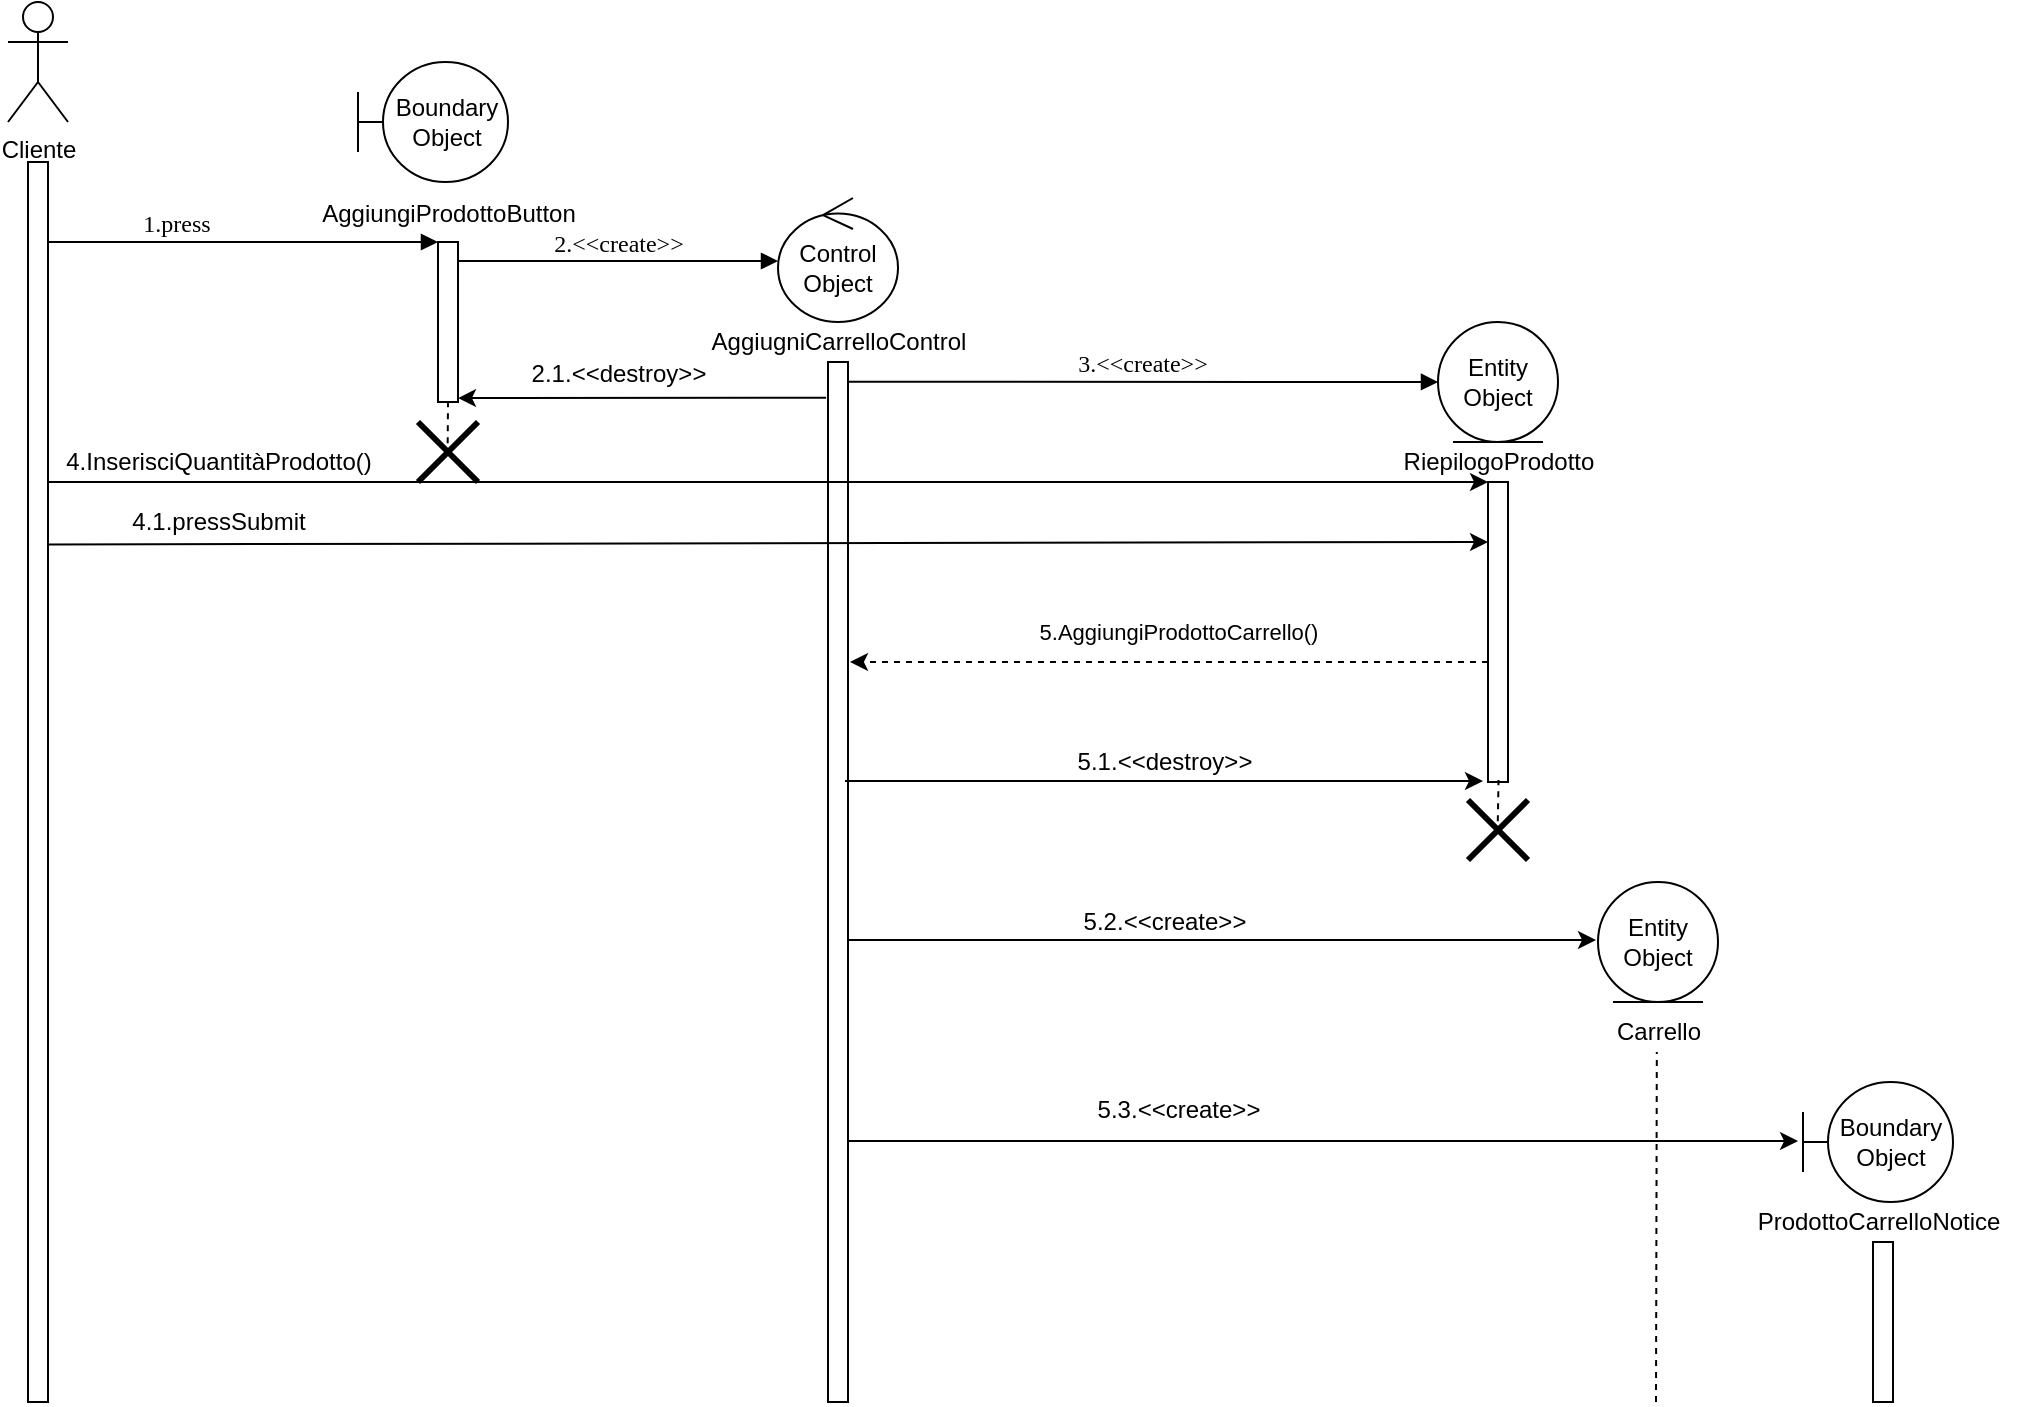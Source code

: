 <mxfile version="13.9.9" type="device"><diagram name="Page-1" id="13e1069c-82ec-6db2-03f1-153e76fe0fe0"><mxGraphModel dx="1024" dy="592" grid="1" gridSize="10" guides="1" tooltips="1" connect="1" arrows="1" fold="1" page="1" pageScale="1" pageWidth="1100" pageHeight="850" background="#ffffff" math="0" shadow="0"><root><mxCell id="0"/><mxCell id="1" parent="0"/><mxCell id="7baba1c4bc27f4b0-11" value="1.press" style="html=1;verticalAlign=bottom;endArrow=block;entryX=0;entryY=0;labelBackgroundColor=none;fontFamily=Verdana;fontSize=12;edgeStyle=elbowEdgeStyle;elbow=vertical;" parent="1" edge="1"><mxGeometry x="-0.345" relative="1" as="geometry"><mxPoint x="85" y="180" as="sourcePoint"/><mxPoint x="280" y="180" as="targetPoint"/><mxPoint as="offset"/></mxGeometry></mxCell><mxCell id="7baba1c4bc27f4b0-14" value="2.&amp;lt;&amp;lt;create&amp;gt;&amp;gt;" style="html=1;verticalAlign=bottom;endArrow=block;labelBackgroundColor=none;fontFamily=Verdana;fontSize=12;edgeStyle=elbowEdgeStyle;elbow=vertical;exitX=0.976;exitY=0.177;exitDx=0;exitDy=0;exitPerimeter=0;entryX=0;entryY=0.54;entryDx=0;entryDy=0;entryPerimeter=0;" parent="1" edge="1"><mxGeometry relative="1" as="geometry"><mxPoint x="289.76" y="189.47" as="sourcePoint"/><mxPoint x="450" y="189.98" as="targetPoint"/></mxGeometry></mxCell><mxCell id="2GDnFUfWNKpUG0hU-QZx-4" value="" style="html=1;points=[];perimeter=orthogonalPerimeter;rounded=0;shadow=0;comic=0;labelBackgroundColor=none;strokeWidth=1;fontFamily=Verdana;fontSize=12;align=center;" parent="1" vertex="1"><mxGeometry x="75" y="140" width="10" height="620" as="geometry"/></mxCell><mxCell id="2GDnFUfWNKpUG0hU-QZx-5" value="Cliente" style="shape=umlActor;verticalLabelPosition=bottom;verticalAlign=top;html=1;outlineConnect=0;" parent="1" vertex="1"><mxGeometry x="65" y="60" width="30" height="60" as="geometry"/></mxCell><mxCell id="2GDnFUfWNKpUG0hU-QZx-8" value="" style="html=1;points=[];perimeter=orthogonalPerimeter;rounded=0;shadow=0;comic=0;labelBackgroundColor=none;strokeWidth=1;fontFamily=Verdana;fontSize=12;align=center;" parent="1" vertex="1"><mxGeometry x="280" y="180" width="10" height="80" as="geometry"/></mxCell><mxCell id="2GDnFUfWNKpUG0hU-QZx-9" value="Boundary Object" style="shape=umlBoundary;whiteSpace=wrap;html=1;" parent="1" vertex="1"><mxGeometry x="240" y="90" width="75" height="60" as="geometry"/></mxCell><mxCell id="2GDnFUfWNKpUG0hU-QZx-10" value="AggiungiProdottoButton" style="text;html=1;align=center;verticalAlign=middle;resizable=0;points=[];autosize=1;" parent="1" vertex="1"><mxGeometry x="215" y="156" width="140" height="20" as="geometry"/></mxCell><mxCell id="2GDnFUfWNKpUG0hU-QZx-15" value="" style="endArrow=none;dashed=1;html=1;entryX=0.5;entryY=1.018;entryDx=0;entryDy=0;entryPerimeter=0;exitX=0.493;exitY=0.554;exitDx=0;exitDy=0;exitPerimeter=0;" parent="1" source="2GDnFUfWNKpUG0hU-QZx-16" edge="1"><mxGeometry width="50" height="50" relative="1" as="geometry"><mxPoint x="260" y="279" as="sourcePoint"/><mxPoint x="285" y="260.26" as="targetPoint"/></mxGeometry></mxCell><mxCell id="2GDnFUfWNKpUG0hU-QZx-16" value="" style="shape=umlDestroy;whiteSpace=wrap;html=1;strokeWidth=3;" parent="1" vertex="1"><mxGeometry x="270" y="270" width="30" height="30" as="geometry"/></mxCell><mxCell id="2GDnFUfWNKpUG0hU-QZx-17" value="" style="html=1;points=[];perimeter=orthogonalPerimeter;rounded=0;shadow=0;comic=0;labelBackgroundColor=none;strokeWidth=1;fontFamily=Verdana;fontSize=12;align=center;" parent="1" vertex="1"><mxGeometry x="475" y="240" width="10" height="520" as="geometry"/></mxCell><mxCell id="2GDnFUfWNKpUG0hU-QZx-18" value="Control Object" style="ellipse;shape=umlControl;whiteSpace=wrap;html=1;" parent="1" vertex="1"><mxGeometry x="450" y="158" width="60" height="62" as="geometry"/></mxCell><mxCell id="2GDnFUfWNKpUG0hU-QZx-19" value="AggiugniCarrelloControl" style="text;html=1;align=center;verticalAlign=middle;resizable=0;points=[];autosize=1;" parent="1" vertex="1"><mxGeometry x="410" y="220" width="140" height="20" as="geometry"/></mxCell><mxCell id="2GDnFUfWNKpUG0hU-QZx-20" value="" style="endArrow=classic;html=1;entryX=0.994;entryY=1.002;entryDx=0;entryDy=0;entryPerimeter=0;" parent="1" edge="1"><mxGeometry width="50" height="50" relative="1" as="geometry"><mxPoint x="474.06" y="257.82" as="sourcePoint"/><mxPoint x="290.0" y="258.04" as="targetPoint"/></mxGeometry></mxCell><mxCell id="2GDnFUfWNKpUG0hU-QZx-25" value="" style="html=1;points=[];perimeter=orthogonalPerimeter;rounded=0;shadow=0;comic=0;labelBackgroundColor=none;strokeWidth=1;fontFamily=Verdana;fontSize=12;align=center;" parent="1" vertex="1"><mxGeometry x="805" y="300" width="10" height="150" as="geometry"/></mxCell><mxCell id="2GDnFUfWNKpUG0hU-QZx-28" value="3.&amp;lt;&amp;lt;create&amp;gt;&amp;gt;" style="html=1;verticalAlign=bottom;endArrow=block;labelBackgroundColor=none;fontFamily=Verdana;fontSize=12;edgeStyle=elbowEdgeStyle;elbow=vertical;entryX=0;entryY=0.5;entryDx=0;entryDy=0;" parent="1" target="DeRMZD12tZhTIxfoli4h-1" edge="1"><mxGeometry relative="1" as="geometry"><mxPoint x="485" y="249.86" as="sourcePoint"/><mxPoint x="765" y="250.08" as="targetPoint"/></mxGeometry></mxCell><mxCell id="2GDnFUfWNKpUG0hU-QZx-29" value="RiepilogoProdotto" style="text;html=1;align=center;verticalAlign=middle;resizable=0;points=[];autosize=1;" parent="1" vertex="1"><mxGeometry x="755" y="280" width="110" height="20" as="geometry"/></mxCell><mxCell id="2GDnFUfWNKpUG0hU-QZx-30" value="" style="endArrow=classic;html=1;" parent="1" edge="1"><mxGeometry width="50" height="50" relative="1" as="geometry"><mxPoint x="85" y="300" as="sourcePoint"/><mxPoint x="805" y="300" as="targetPoint"/></mxGeometry></mxCell><mxCell id="2GDnFUfWNKpUG0hU-QZx-31" value="4.InserisciQuantitàProdotto()" style="text;html=1;align=center;verticalAlign=middle;resizable=0;points=[];autosize=1;" parent="1" vertex="1"><mxGeometry x="85" y="280" width="170" height="20" as="geometry"/></mxCell><mxCell id="2GDnFUfWNKpUG0hU-QZx-32" value="" style="endArrow=classic;html=1;exitX=1.02;exitY=0.343;exitDx=0;exitDy=0;exitPerimeter=0;" parent="1" edge="1"><mxGeometry width="50" height="50" relative="1" as="geometry"><mxPoint x="85.2" y="331.21" as="sourcePoint"/><mxPoint x="805" y="330" as="targetPoint"/></mxGeometry></mxCell><mxCell id="2GDnFUfWNKpUG0hU-QZx-33" value="4.1.pressSubmit" style="text;html=1;align=center;verticalAlign=middle;resizable=0;points=[];autosize=1;" parent="1" vertex="1"><mxGeometry x="120" y="310" width="100" height="20" as="geometry"/></mxCell><mxCell id="2GDnFUfWNKpUG0hU-QZx-36" value="" style="endArrow=classic;html=1;" parent="1" edge="1"><mxGeometry width="50" height="50" relative="1" as="geometry"><mxPoint x="483.5" y="449.52" as="sourcePoint"/><mxPoint x="802.5" y="449.52" as="targetPoint"/></mxGeometry></mxCell><mxCell id="2GDnFUfWNKpUG0hU-QZx-37" value="5.1.&amp;lt;&amp;lt;destroy&amp;gt;&amp;gt;" style="text;html=1;align=center;verticalAlign=middle;resizable=0;points=[];autosize=1;" parent="1" vertex="1"><mxGeometry x="593" y="430" width="100" height="20" as="geometry"/></mxCell><mxCell id="2GDnFUfWNKpUG0hU-QZx-38" value="" style="endArrow=none;dashed=1;html=1;entryX=0.527;entryY=0.993;entryDx=0;entryDy=0;entryPerimeter=0;exitX=0.493;exitY=0.554;exitDx=0;exitDy=0;exitPerimeter=0;" parent="1" source="2GDnFUfWNKpUG0hU-QZx-39" target="2GDnFUfWNKpUG0hU-QZx-25" edge="1"><mxGeometry width="50" height="50" relative="1" as="geometry"><mxPoint x="786" y="491" as="sourcePoint"/><mxPoint x="810.98" y="462.5" as="targetPoint"/></mxGeometry></mxCell><mxCell id="2GDnFUfWNKpUG0hU-QZx-39" value="" style="shape=umlDestroy;whiteSpace=wrap;html=1;strokeWidth=3;" parent="1" vertex="1"><mxGeometry x="795" y="459" width="30" height="30" as="geometry"/></mxCell><mxCell id="2GDnFUfWNKpUG0hU-QZx-41" value="Entity Object" style="ellipse;shape=umlEntity;whiteSpace=wrap;html=1;" parent="1" vertex="1"><mxGeometry x="860" y="500" width="60" height="60" as="geometry"/></mxCell><mxCell id="2GDnFUfWNKpUG0hU-QZx-42" value="Carrello" style="text;html=1;align=center;verticalAlign=middle;resizable=0;points=[];autosize=1;" parent="1" vertex="1"><mxGeometry x="860" y="565" width="60" height="20" as="geometry"/></mxCell><mxCell id="2GDnFUfWNKpUG0hU-QZx-43" value="" style="endArrow=classic;html=1;" parent="1" edge="1"><mxGeometry width="50" height="50" relative="1" as="geometry"><mxPoint x="485" y="529.0" as="sourcePoint"/><mxPoint x="859" y="529" as="targetPoint"/></mxGeometry></mxCell><mxCell id="2GDnFUfWNKpUG0hU-QZx-44" value="" style="endArrow=none;dashed=1;html=1;" parent="1" edge="1"><mxGeometry width="50" height="50" relative="1" as="geometry"><mxPoint x="889" y="760" as="sourcePoint"/><mxPoint x="889.41" y="585" as="targetPoint"/></mxGeometry></mxCell><mxCell id="2GDnFUfWNKpUG0hU-QZx-46" value="Boundary Object" style="shape=umlBoundary;whiteSpace=wrap;html=1;" parent="1" vertex="1"><mxGeometry x="962.5" y="600" width="75" height="60" as="geometry"/></mxCell><mxCell id="2GDnFUfWNKpUG0hU-QZx-47" value="ProdottoCarrelloNotice" style="text;html=1;align=center;verticalAlign=middle;resizable=0;points=[];autosize=1;" parent="1" vertex="1"><mxGeometry x="930" y="660" width="140" height="20" as="geometry"/></mxCell><mxCell id="2GDnFUfWNKpUG0hU-QZx-48" value="" style="html=1;points=[];perimeter=orthogonalPerimeter;rounded=0;shadow=0;comic=0;labelBackgroundColor=none;strokeWidth=1;fontFamily=Verdana;fontSize=12;align=center;" parent="1" vertex="1"><mxGeometry x="997.5" y="680" width="10" height="80" as="geometry"/></mxCell><mxCell id="2GDnFUfWNKpUG0hU-QZx-59" value="" style="endArrow=classic;html=1;dashed=1;" parent="1" edge="1"><mxGeometry width="50" height="50" relative="1" as="geometry"><mxPoint x="805" y="390" as="sourcePoint"/><mxPoint x="486" y="390" as="targetPoint"/></mxGeometry></mxCell><mxCell id="2GDnFUfWNKpUG0hU-QZx-61" value="&lt;span style=&quot;font-size: 11px ; background-color: rgb(255 , 255 , 255)&quot;&gt;5.AggiungiProdottoCarrello()&lt;/span&gt;" style="text;html=1;align=center;verticalAlign=middle;resizable=0;points=[];autosize=1;" parent="1" vertex="1"><mxGeometry x="575" y="365" width="150" height="20" as="geometry"/></mxCell><mxCell id="2GDnFUfWNKpUG0hU-QZx-67" value="5.2.&amp;lt;&amp;lt;create&amp;gt;&amp;gt;" style="text;html=1;align=center;verticalAlign=middle;resizable=0;points=[];autosize=1;" parent="1" vertex="1"><mxGeometry x="593" y="510" width="100" height="20" as="geometry"/></mxCell><mxCell id="DeRMZD12tZhTIxfoli4h-1" value="Entity Object" style="ellipse;shape=umlEntity;whiteSpace=wrap;html=1;" parent="1" vertex="1"><mxGeometry x="780" y="220" width="60" height="60" as="geometry"/></mxCell><mxCell id="zWHMRDwKxpUOEGjXFcFs-2" value="" style="endArrow=classic;html=1;entryX=-0.033;entryY=0.492;entryDx=0;entryDy=0;entryPerimeter=0;" parent="1" target="2GDnFUfWNKpUG0hU-QZx-46" edge="1"><mxGeometry width="50" height="50" relative="1" as="geometry"><mxPoint x="485" y="629.5" as="sourcePoint"/><mxPoint x="804" y="629.5" as="targetPoint"/></mxGeometry></mxCell><mxCell id="zWHMRDwKxpUOEGjXFcFs-3" value="5.3.&amp;lt;&amp;lt;create&amp;gt;&amp;gt;" style="text;html=1;align=center;verticalAlign=middle;resizable=0;points=[];autosize=1;" parent="1" vertex="1"><mxGeometry x="600" y="604" width="100" height="20" as="geometry"/></mxCell><mxCell id="TRYvKH7VWyTWCSKujMCZ-1" value="2.1.&amp;lt;&amp;lt;destroy&amp;gt;&amp;gt;" style="text;html=1;align=center;verticalAlign=middle;resizable=0;points=[];autosize=1;" vertex="1" parent="1"><mxGeometry x="320" y="236" width="100" height="20" as="geometry"/></mxCell></root></mxGraphModel></diagram></mxfile>